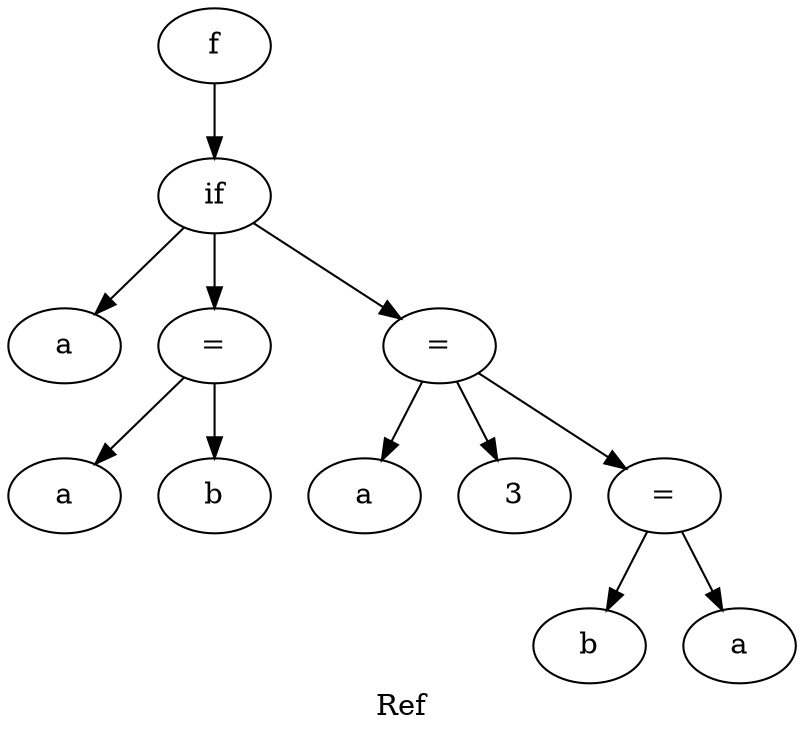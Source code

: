 digraph {
label="Ref";
x56223259d5e0 -> x56223259d480
x56223259d480 -> x56223259c880
x56223259d480 -> x56223259cc40
x56223259d480 -> x56223259d050
x56223259cc40 -> x56223259ca60
x56223259cc40 -> x56223259cbd0
x56223259d050 -> x56223259ce90
x56223259d050 -> x56223259cf70
x56223259d050 -> x56223259d3a0
x56223259d3a0 -> x56223259d1c0
x56223259d3a0 -> x56223259d330
x56223259d5e0 [label="f"];
x56223259d480 [label="if"];
x56223259c880 [label="a"];
x56223259cc40 [label="="];
x56223259ca60 [label="a"];
x56223259cbd0 [label="b"];
x56223259d050 [label="="];
x56223259ce90 [label="a"];
x56223259cf70 [label="3"];
x56223259d3a0 [label="="];
x56223259d1c0 [label="b"];
x56223259d330 [label="a"];
}
